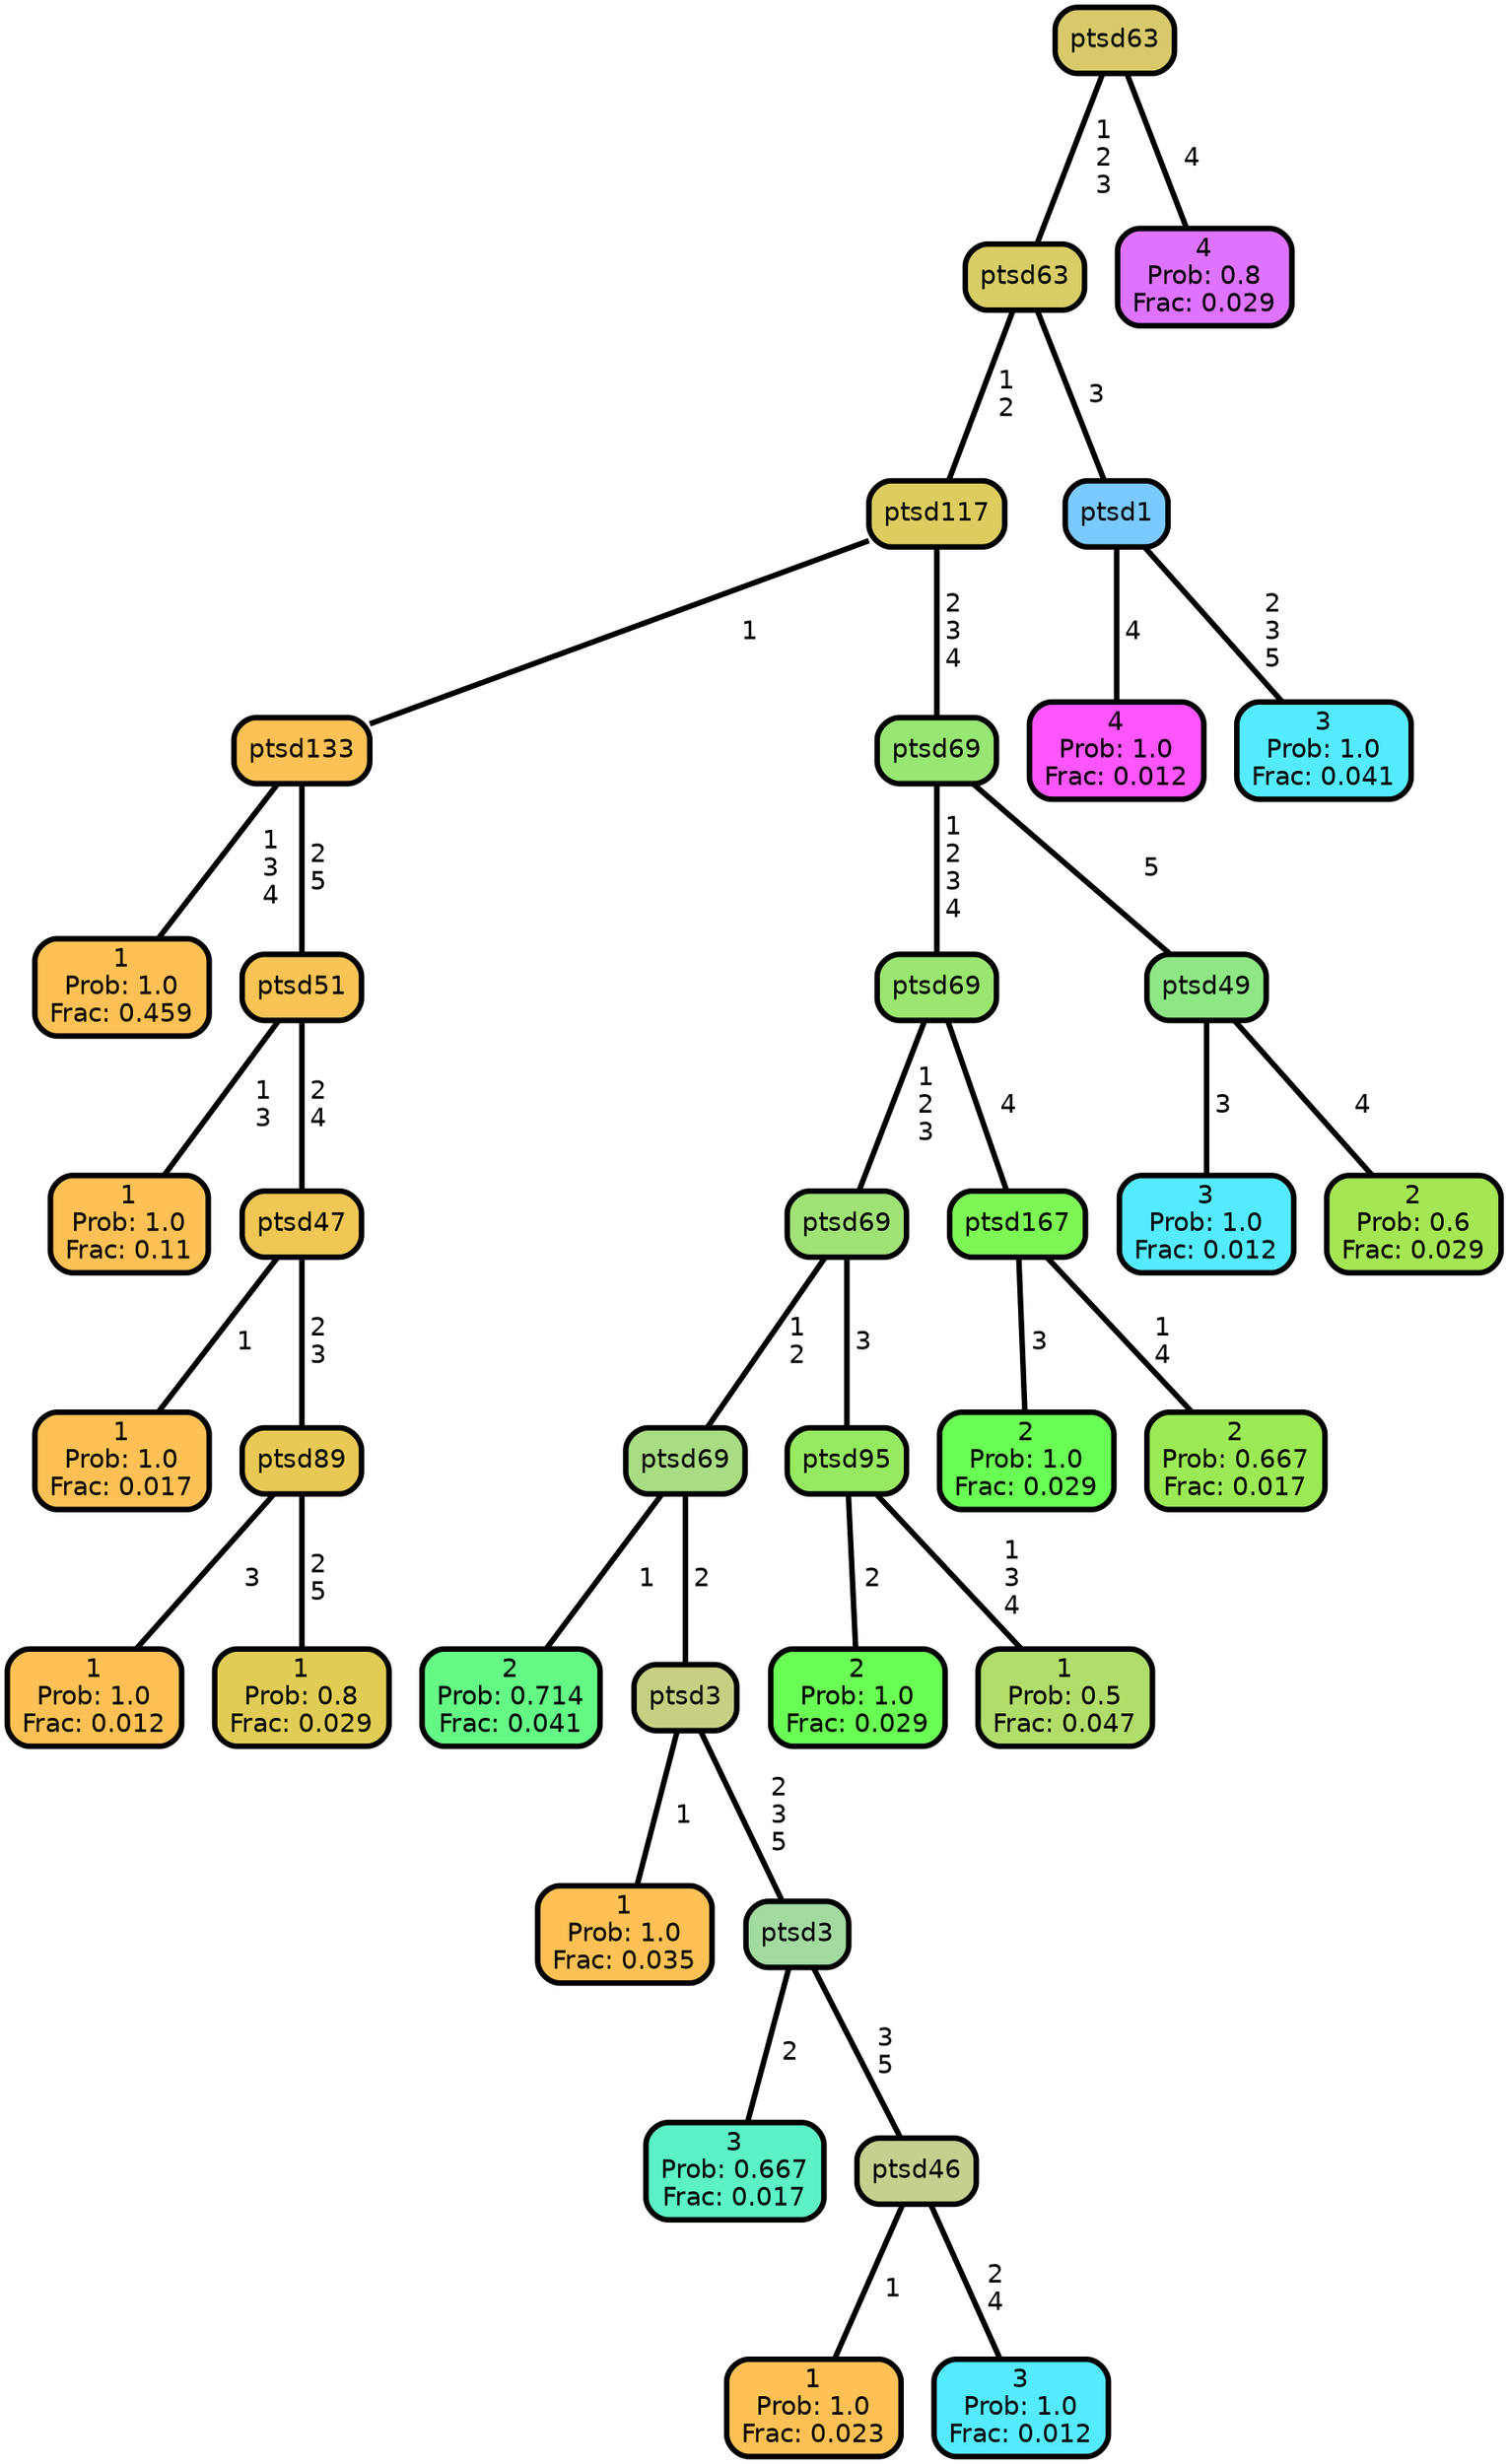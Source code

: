 graph Tree {
node [shape=box, style="filled, rounded",color="black",penwidth="3",fontcolor="black",                 fontname=helvetica] ;
graph [ranksep="0 equally", splines=straight,                 bgcolor=transparent, dpi=200] ;
edge [fontname=helvetica, color=black] ;
0 [label="1
Prob: 1.0
Frac: 0.459", fillcolor="#ffc155"] ;
1 [label="ptsd133", fillcolor="#fdc155"] ;
2 [label="1
Prob: 1.0
Frac: 0.11", fillcolor="#ffc155"] ;
3 [label="ptsd51", fillcolor="#f9c355"] ;
4 [label="1
Prob: 1.0
Frac: 0.017", fillcolor="#ffc155"] ;
5 [label="ptsd47", fillcolor="#f0c755"] ;
6 [label="1
Prob: 1.0
Frac: 0.012", fillcolor="#ffc155"] ;
7 [label="ptsd89", fillcolor="#e9c955"] ;
8 [label="1
Prob: 0.8
Frac: 0.029", fillcolor="#e1cd55"] ;
9 [label="ptsd117", fillcolor="#ddcd5e"] ;
10 [label="2
Prob: 0.714
Frac: 0.041", fillcolor="#64f985"] ;
11 [label="ptsd69", fillcolor="#a8dd83"] ;
12 [label="1
Prob: 1.0
Frac: 0.035", fillcolor="#ffc155"] ;
13 [label="ptsd3", fillcolor="#c7d082"] ;
14 [label="3
Prob: 0.667
Frac: 0.017", fillcolor="#5cf1c6"] ;
15 [label="ptsd3", fillcolor="#a2daa0"] ;
16 [label="1
Prob: 1.0
Frac: 0.023", fillcolor="#ffc155"] ;
17 [label="ptsd46", fillcolor="#c6cf8d"] ;
18 [label="3
Prob: 1.0
Frac: 0.012", fillcolor="#55ebff"] ;
19 [label="ptsd69", fillcolor="#a1e277"] ;
20 [label="2
Prob: 1.0
Frac: 0.029", fillcolor="#6aff55"] ;
21 [label="ptsd95", fillcolor="#96ea62"] ;
22 [label="1
Prob: 0.5
Frac: 0.047", fillcolor="#b1dd6a"] ;
23 [label="ptsd69", fillcolor="#9ae670"] ;
24 [label="2
Prob: 1.0
Frac: 0.029", fillcolor="#6aff55"] ;
25 [label="ptsd167", fillcolor="#7cf755"] ;
26 [label="2
Prob: 0.667
Frac: 0.017", fillcolor="#9bea55"] ;
27 [label="ptsd69", fillcolor="#98e673"] ;
28 [label="3
Prob: 1.0
Frac: 0.012", fillcolor="#55ebff"] ;
29 [label="ptsd49", fillcolor="#8ee785"] ;
30 [label="2
Prob: 0.6
Frac: 0.029", fillcolor="#a5e655"] ;
31 [label="ptsd63", fillcolor="#d8cd67"] ;
32 [label="4
Prob: 1.0
Frac: 0.012", fillcolor="#ff55ff"] ;
33 [label="ptsd1", fillcolor="#7ac9ff"] ;
34 [label="3
Prob: 1.0
Frac: 0.041", fillcolor="#55ebff"] ;
35 [label="ptsd63", fillcolor="#d8ca6b"] ;
36 [label="4
Prob: 0.8
Frac: 0.029", fillcolor="#dd73ff"] ;
1 -- 0 [label=" 1\n 3\n 4",penwidth=3] ;
1 -- 3 [label=" 2\n 5",penwidth=3] ;
3 -- 2 [label=" 1\n 3",penwidth=3] ;
3 -- 5 [label=" 2\n 4",penwidth=3] ;
5 -- 4 [label=" 1",penwidth=3] ;
5 -- 7 [label=" 2\n 3",penwidth=3] ;
7 -- 6 [label=" 3",penwidth=3] ;
7 -- 8 [label=" 2\n 5",penwidth=3] ;
9 -- 1 [label=" 1",penwidth=3] ;
9 -- 27 [label=" 2\n 3\n 4",penwidth=3] ;
11 -- 10 [label=" 1",penwidth=3] ;
11 -- 13 [label=" 2",penwidth=3] ;
13 -- 12 [label=" 1",penwidth=3] ;
13 -- 15 [label=" 2\n 3\n 5",penwidth=3] ;
15 -- 14 [label=" 2",penwidth=3] ;
15 -- 17 [label=" 3\n 5",penwidth=3] ;
17 -- 16 [label=" 1",penwidth=3] ;
17 -- 18 [label=" 2\n 4",penwidth=3] ;
19 -- 11 [label=" 1\n 2",penwidth=3] ;
19 -- 21 [label=" 3",penwidth=3] ;
21 -- 20 [label=" 2",penwidth=3] ;
21 -- 22 [label=" 1\n 3\n 4",penwidth=3] ;
23 -- 19 [label=" 1\n 2\n 3",penwidth=3] ;
23 -- 25 [label=" 4",penwidth=3] ;
25 -- 24 [label=" 3",penwidth=3] ;
25 -- 26 [label=" 1\n 4",penwidth=3] ;
27 -- 23 [label=" 1\n 2\n 3\n 4",penwidth=3] ;
27 -- 29 [label=" 5",penwidth=3] ;
29 -- 28 [label=" 3",penwidth=3] ;
29 -- 30 [label=" 4",penwidth=3] ;
31 -- 9 [label=" 1\n 2",penwidth=3] ;
31 -- 33 [label=" 3",penwidth=3] ;
33 -- 32 [label=" 4",penwidth=3] ;
33 -- 34 [label=" 2\n 3\n 5",penwidth=3] ;
35 -- 31 [label=" 1\n 2\n 3",penwidth=3] ;
35 -- 36 [label=" 4",penwidth=3] ;
{rank = same;}}